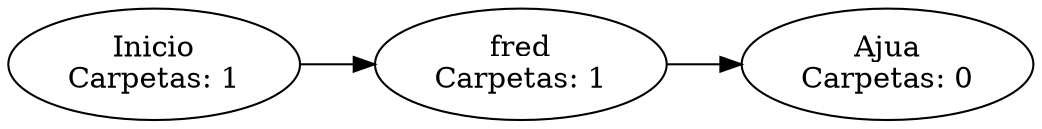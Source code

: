 digraph G {

rankdir=LR;
"Inicio
Carpetas: 1"->"fred
Carpetas: 1";
"fred
Carpetas: 1"->"Ajua
Carpetas: 0";
}
